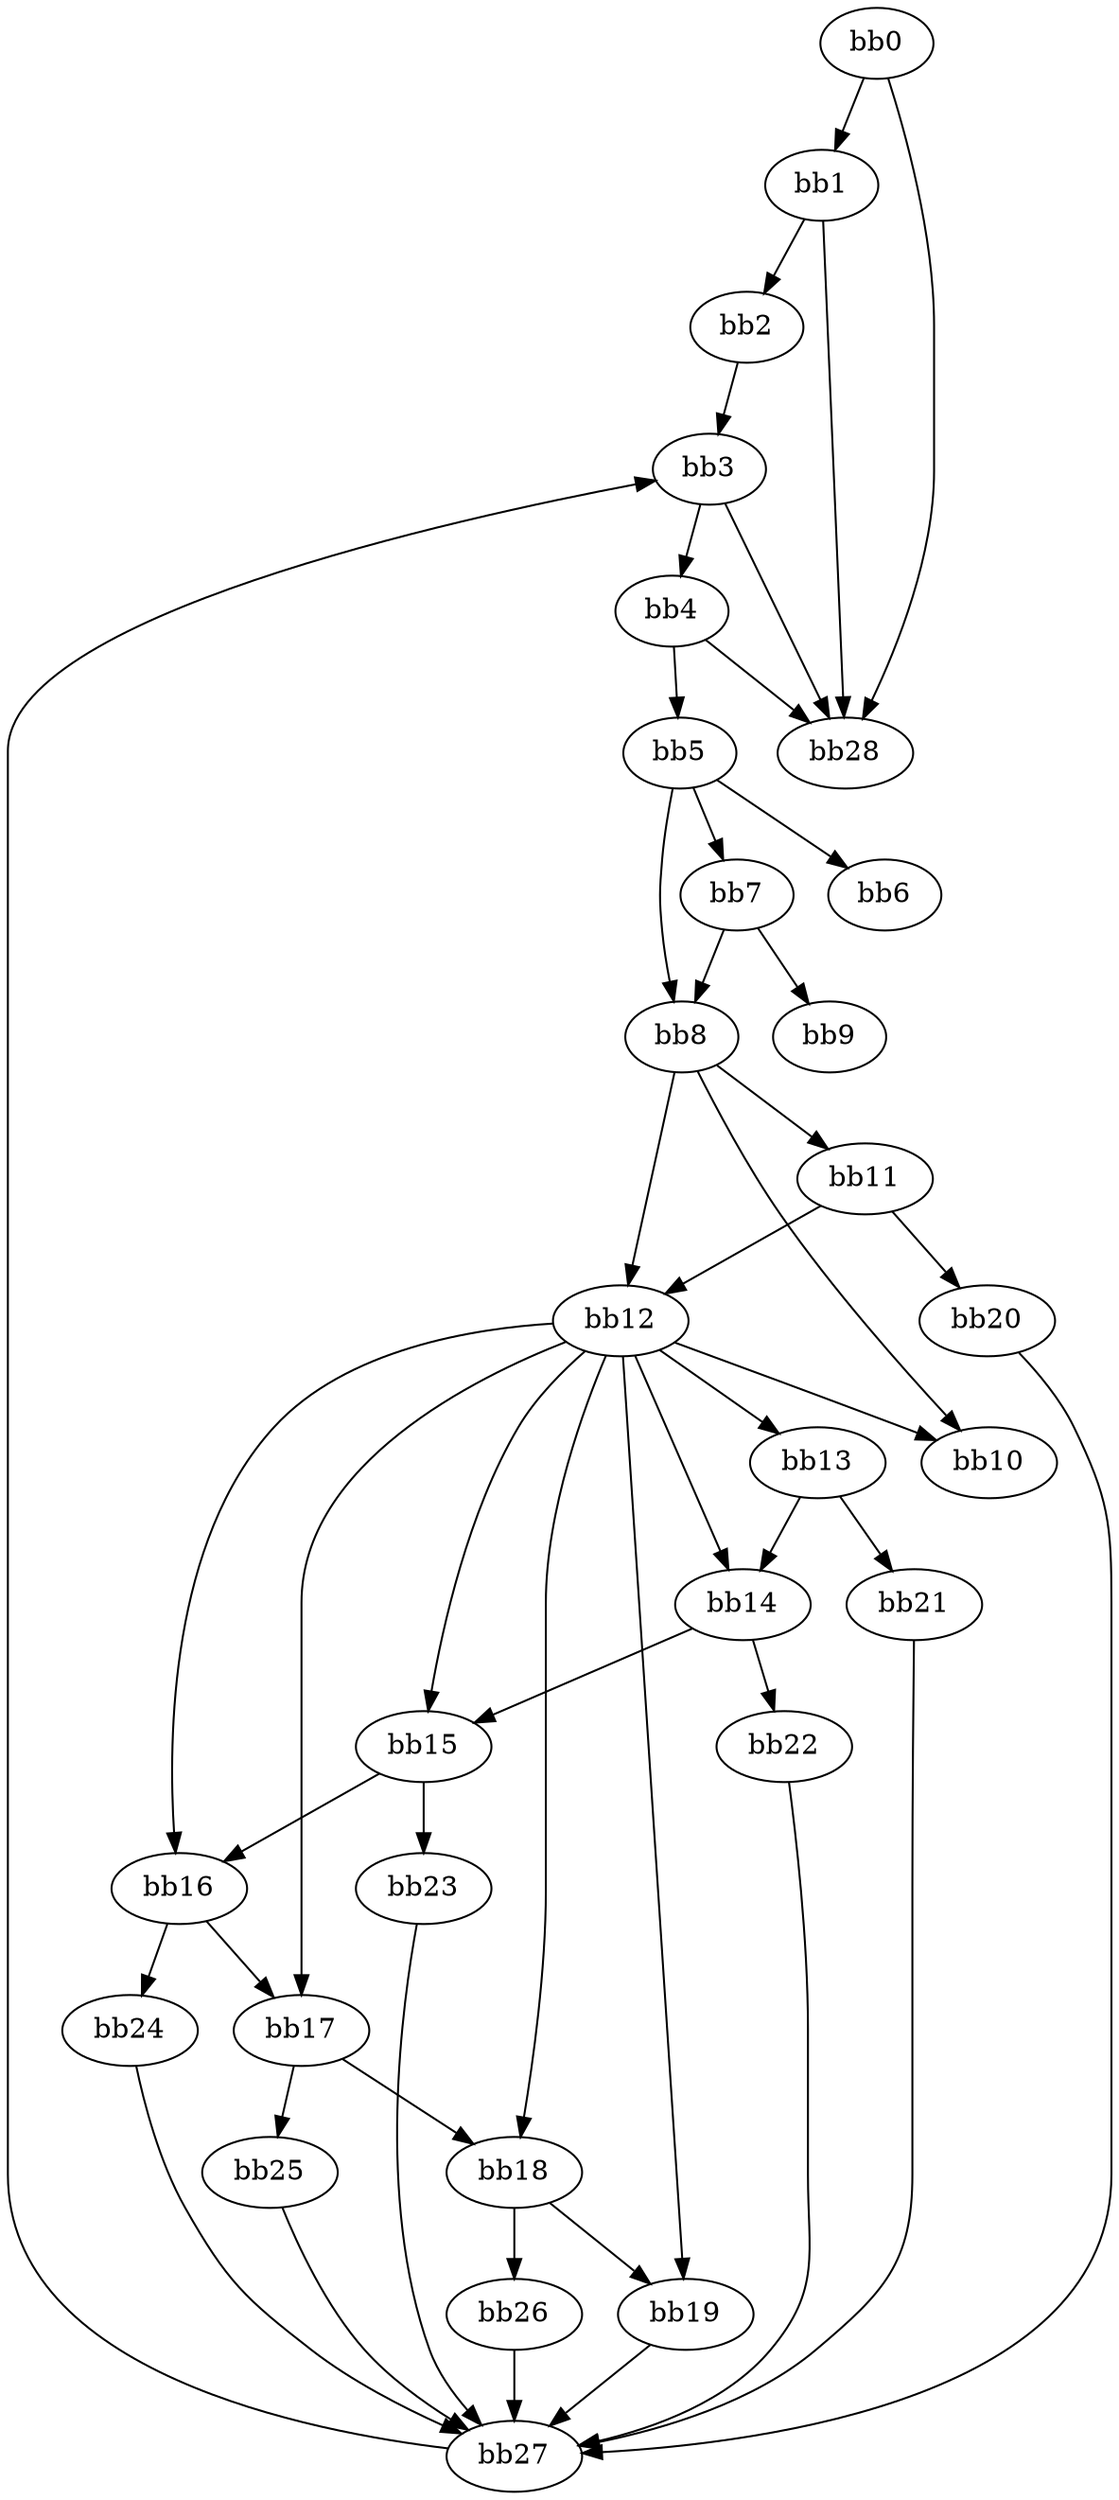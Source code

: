 digraph {
    0 [ label = "bb0\l" ]
    1 [ label = "bb1\l" ]
    2 [ label = "bb2\l" ]
    3 [ label = "bb3\l" ]
    4 [ label = "bb4\l" ]
    5 [ label = "bb5\l" ]
    6 [ label = "bb6\l" ]
    7 [ label = "bb7\l" ]
    8 [ label = "bb8\l" ]
    9 [ label = "bb9\l" ]
    10 [ label = "bb10\l" ]
    11 [ label = "bb11\l" ]
    12 [ label = "bb12\l" ]
    13 [ label = "bb13\l" ]
    14 [ label = "bb14\l" ]
    15 [ label = "bb15\l" ]
    16 [ label = "bb16\l" ]
    17 [ label = "bb17\l" ]
    18 [ label = "bb18\l" ]
    19 [ label = "bb19\l" ]
    20 [ label = "bb20\l" ]
    21 [ label = "bb21\l" ]
    22 [ label = "bb22\l" ]
    23 [ label = "bb23\l" ]
    24 [ label = "bb24\l" ]
    25 [ label = "bb25\l" ]
    26 [ label = "bb26\l" ]
    27 [ label = "bb27\l" ]
    28 [ label = "bb28\l" ]
    0 -> 1 [ ]
    0 -> 28 [ ]
    1 -> 2 [ ]
    1 -> 28 [ ]
    2 -> 3 [ ]
    3 -> 4 [ ]
    3 -> 28 [ ]
    4 -> 5 [ ]
    4 -> 28 [ ]
    5 -> 6 [ ]
    5 -> 7 [ ]
    5 -> 8 [ ]
    7 -> 8 [ ]
    7 -> 9 [ ]
    8 -> 10 [ ]
    8 -> 11 [ ]
    8 -> 12 [ ]
    11 -> 12 [ ]
    11 -> 20 [ ]
    12 -> 10 [ ]
    12 -> 13 [ ]
    12 -> 14 [ ]
    12 -> 15 [ ]
    12 -> 16 [ ]
    12 -> 17 [ ]
    12 -> 18 [ ]
    12 -> 19 [ ]
    13 -> 14 [ ]
    13 -> 21 [ ]
    14 -> 15 [ ]
    14 -> 22 [ ]
    15 -> 16 [ ]
    15 -> 23 [ ]
    16 -> 17 [ ]
    16 -> 24 [ ]
    17 -> 18 [ ]
    17 -> 25 [ ]
    18 -> 19 [ ]
    18 -> 26 [ ]
    19 -> 27 [ ]
    20 -> 27 [ ]
    21 -> 27 [ ]
    22 -> 27 [ ]
    23 -> 27 [ ]
    24 -> 27 [ ]
    25 -> 27 [ ]
    26 -> 27 [ ]
    27 -> 3 [ ]
}

